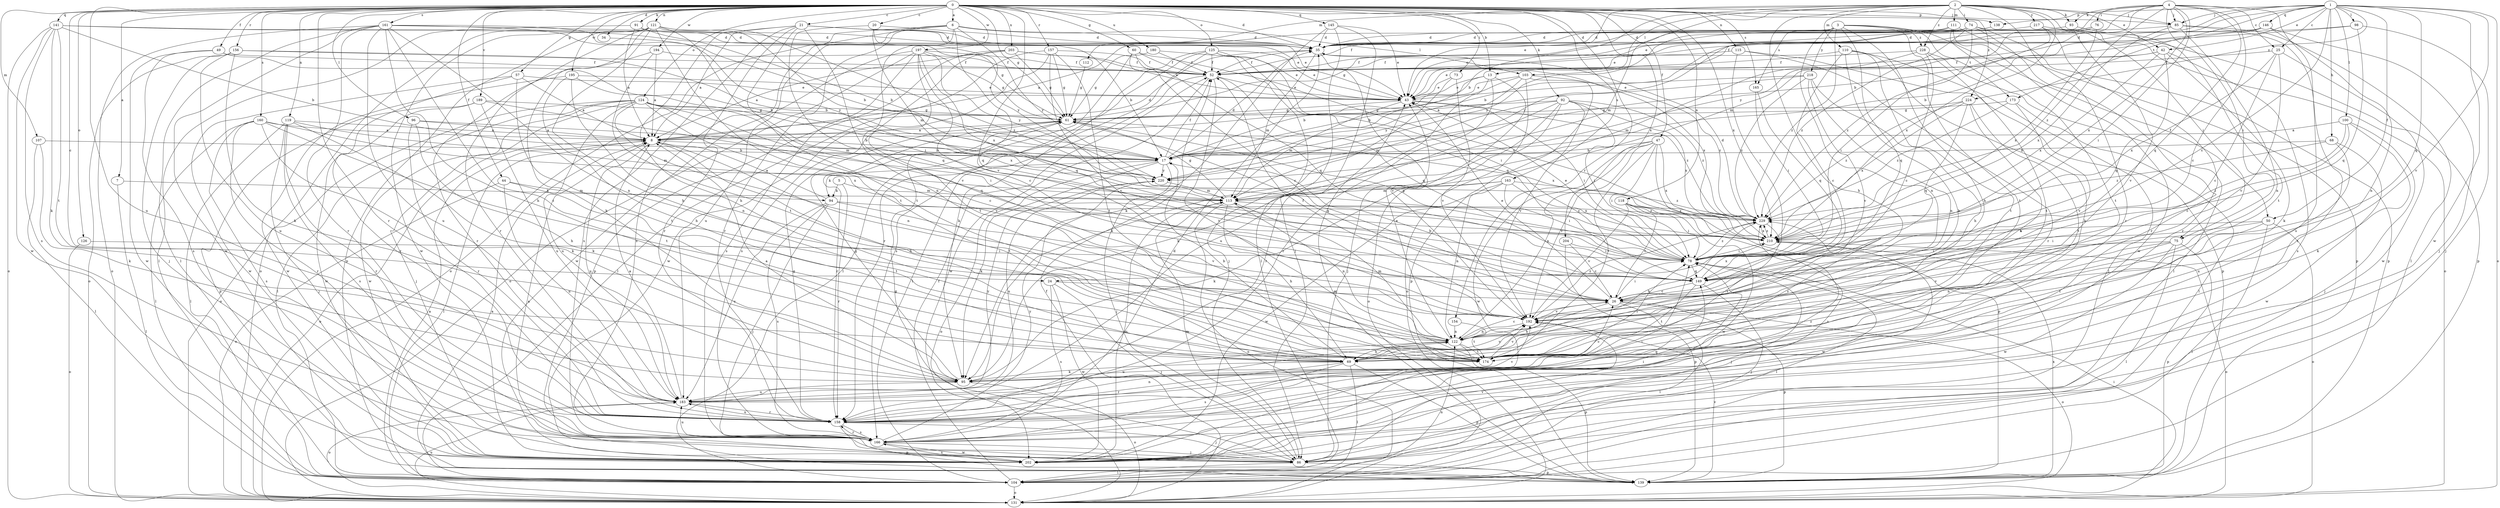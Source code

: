 strict digraph  {
0;
1;
2;
3;
4;
5;
6;
7;
8;
13;
17;
20;
21;
24;
25;
26;
34;
35;
42;
43;
44;
47;
49;
50;
52;
57;
60;
61;
68;
69;
73;
74;
75;
76;
78;
85;
86;
91;
92;
93;
94;
95;
96;
98;
100;
103;
104;
107;
110;
111;
112;
113;
115;
118;
119;
121;
122;
124;
125;
126;
131;
138;
139;
141;
145;
146;
149;
154;
156;
157;
158;
160;
161;
163;
165;
166;
173;
174;
180;
183;
189;
192;
194;
195;
197;
202;
203;
204;
210;
217;
218;
220;
224;
228;
229;
0 -> 6  [label=a];
0 -> 7  [label=a];
0 -> 13  [label=b];
0 -> 20  [label=c];
0 -> 21  [label=c];
0 -> 24  [label=c];
0 -> 34  [label=d];
0 -> 35  [label=d];
0 -> 44  [label=f];
0 -> 47  [label=f];
0 -> 49  [label=f];
0 -> 57  [label=g];
0 -> 60  [label=g];
0 -> 61  [label=g];
0 -> 73  [label=i];
0 -> 85  [label=j];
0 -> 91  [label=k];
0 -> 92  [label=k];
0 -> 96  [label=l];
0 -> 107  [label=m];
0 -> 115  [label=n];
0 -> 118  [label=n];
0 -> 119  [label=n];
0 -> 121  [label=n];
0 -> 124  [label=o];
0 -> 125  [label=o];
0 -> 126  [label=o];
0 -> 138  [label=p];
0 -> 141  [label=q];
0 -> 145  [label=q];
0 -> 154  [label=r];
0 -> 156  [label=r];
0 -> 157  [label=r];
0 -> 158  [label=r];
0 -> 160  [label=s];
0 -> 161  [label=s];
0 -> 163  [label=s];
0 -> 165  [label=s];
0 -> 180  [label=u];
0 -> 183  [label=u];
0 -> 189  [label=v];
0 -> 192  [label=v];
0 -> 194  [label=w];
0 -> 195  [label=w];
0 -> 197  [label=w];
0 -> 203  [label=x];
0 -> 204  [label=x];
0 -> 210  [label=x];
0 -> 224  [label=z];
1 -> 13  [label=b];
1 -> 17  [label=b];
1 -> 24  [label=c];
1 -> 25  [label=c];
1 -> 42  [label=e];
1 -> 50  [label=f];
1 -> 68  [label=h];
1 -> 85  [label=j];
1 -> 98  [label=l];
1 -> 100  [label=l];
1 -> 131  [label=o];
1 -> 138  [label=p];
1 -> 146  [label=q];
1 -> 149  [label=q];
1 -> 173  [label=t];
1 -> 192  [label=v];
1 -> 202  [label=w];
1 -> 224  [label=z];
2 -> 17  [label=b];
2 -> 42  [label=e];
2 -> 43  [label=e];
2 -> 69  [label=h];
2 -> 74  [label=i];
2 -> 75  [label=i];
2 -> 85  [label=j];
2 -> 93  [label=k];
2 -> 103  [label=l];
2 -> 110  [label=m];
2 -> 111  [label=m];
2 -> 112  [label=m];
2 -> 113  [label=m];
2 -> 158  [label=r];
2 -> 210  [label=x];
2 -> 217  [label=y];
2 -> 228  [label=z];
3 -> 8  [label=a];
3 -> 50  [label=f];
3 -> 69  [label=h];
3 -> 122  [label=n];
3 -> 149  [label=q];
3 -> 165  [label=s];
3 -> 173  [label=t];
3 -> 174  [label=t];
3 -> 218  [label=y];
3 -> 228  [label=z];
3 -> 229  [label=z];
4 -> 25  [label=c];
4 -> 26  [label=c];
4 -> 43  [label=e];
4 -> 75  [label=i];
4 -> 76  [label=i];
4 -> 78  [label=i];
4 -> 85  [label=j];
4 -> 93  [label=k];
4 -> 113  [label=m];
4 -> 149  [label=q];
4 -> 166  [label=s];
4 -> 210  [label=x];
4 -> 220  [label=y];
4 -> 229  [label=z];
5 -> 94  [label=k];
5 -> 113  [label=m];
5 -> 158  [label=r];
6 -> 35  [label=d];
6 -> 103  [label=l];
6 -> 131  [label=o];
6 -> 149  [label=q];
6 -> 158  [label=r];
6 -> 166  [label=s];
6 -> 183  [label=u];
6 -> 192  [label=v];
6 -> 220  [label=y];
7 -> 94  [label=k];
7 -> 104  [label=l];
8 -> 17  [label=b];
8 -> 35  [label=d];
8 -> 69  [label=h];
8 -> 104  [label=l];
8 -> 131  [label=o];
8 -> 174  [label=t];
8 -> 183  [label=u];
13 -> 17  [label=b];
13 -> 43  [label=e];
13 -> 86  [label=j];
13 -> 158  [label=r];
13 -> 183  [label=u];
17 -> 35  [label=d];
17 -> 52  [label=f];
17 -> 86  [label=j];
17 -> 94  [label=k];
17 -> 95  [label=k];
17 -> 131  [label=o];
17 -> 220  [label=y];
20 -> 35  [label=d];
20 -> 113  [label=m];
20 -> 149  [label=q];
20 -> 220  [label=y];
21 -> 8  [label=a];
21 -> 17  [label=b];
21 -> 35  [label=d];
21 -> 43  [label=e];
21 -> 69  [label=h];
21 -> 122  [label=n];
21 -> 158  [label=r];
21 -> 166  [label=s];
21 -> 174  [label=t];
24 -> 26  [label=c];
24 -> 86  [label=j];
24 -> 166  [label=s];
24 -> 202  [label=w];
25 -> 26  [label=c];
25 -> 52  [label=f];
25 -> 192  [label=v];
25 -> 202  [label=w];
25 -> 210  [label=x];
26 -> 17  [label=b];
26 -> 43  [label=e];
26 -> 61  [label=g];
26 -> 69  [label=h];
26 -> 78  [label=i];
26 -> 104  [label=l];
26 -> 131  [label=o];
26 -> 139  [label=p];
26 -> 192  [label=v];
34 -> 220  [label=y];
35 -> 52  [label=f];
35 -> 113  [label=m];
35 -> 192  [label=v];
35 -> 210  [label=x];
42 -> 43  [label=e];
42 -> 52  [label=f];
42 -> 95  [label=k];
42 -> 149  [label=q];
42 -> 166  [label=s];
42 -> 210  [label=x];
43 -> 61  [label=g];
43 -> 78  [label=i];
43 -> 113  [label=m];
43 -> 229  [label=z];
44 -> 113  [label=m];
44 -> 131  [label=o];
44 -> 174  [label=t];
44 -> 183  [label=u];
47 -> 17  [label=b];
47 -> 78  [label=i];
47 -> 122  [label=n];
47 -> 139  [label=p];
47 -> 174  [label=t];
47 -> 192  [label=v];
47 -> 202  [label=w];
47 -> 210  [label=x];
49 -> 17  [label=b];
49 -> 52  [label=f];
49 -> 166  [label=s];
49 -> 202  [label=w];
50 -> 78  [label=i];
50 -> 104  [label=l];
50 -> 131  [label=o];
50 -> 174  [label=t];
50 -> 210  [label=x];
52 -> 43  [label=e];
52 -> 104  [label=l];
52 -> 149  [label=q];
52 -> 174  [label=t];
52 -> 202  [label=w];
57 -> 8  [label=a];
57 -> 43  [label=e];
57 -> 158  [label=r];
57 -> 174  [label=t];
57 -> 202  [label=w];
60 -> 26  [label=c];
60 -> 52  [label=f];
60 -> 104  [label=l];
60 -> 149  [label=q];
60 -> 210  [label=x];
61 -> 8  [label=a];
61 -> 158  [label=r];
61 -> 210  [label=x];
68 -> 17  [label=b];
68 -> 183  [label=u];
68 -> 202  [label=w];
68 -> 229  [label=z];
69 -> 17  [label=b];
69 -> 95  [label=k];
69 -> 104  [label=l];
69 -> 139  [label=p];
69 -> 158  [label=r];
69 -> 166  [label=s];
69 -> 192  [label=v];
73 -> 43  [label=e];
73 -> 95  [label=k];
73 -> 192  [label=v];
74 -> 35  [label=d];
74 -> 52  [label=f];
74 -> 61  [label=g];
74 -> 78  [label=i];
74 -> 131  [label=o];
74 -> 139  [label=p];
74 -> 158  [label=r];
74 -> 220  [label=y];
74 -> 229  [label=z];
75 -> 78  [label=i];
75 -> 104  [label=l];
75 -> 122  [label=n];
75 -> 139  [label=p];
75 -> 192  [label=v];
75 -> 202  [label=w];
76 -> 17  [label=b];
76 -> 35  [label=d];
76 -> 210  [label=x];
78 -> 43  [label=e];
78 -> 61  [label=g];
78 -> 86  [label=j];
78 -> 104  [label=l];
78 -> 149  [label=q];
78 -> 229  [label=z];
85 -> 35  [label=d];
85 -> 104  [label=l];
85 -> 122  [label=n];
85 -> 166  [label=s];
85 -> 210  [label=x];
86 -> 8  [label=a];
86 -> 61  [label=g];
86 -> 104  [label=l];
86 -> 113  [label=m];
86 -> 139  [label=p];
86 -> 192  [label=v];
91 -> 8  [label=a];
91 -> 17  [label=b];
91 -> 35  [label=d];
91 -> 104  [label=l];
92 -> 61  [label=g];
92 -> 78  [label=i];
92 -> 95  [label=k];
92 -> 113  [label=m];
92 -> 131  [label=o];
92 -> 158  [label=r];
92 -> 192  [label=v];
92 -> 210  [label=x];
92 -> 229  [label=z];
93 -> 35  [label=d];
93 -> 174  [label=t];
93 -> 192  [label=v];
94 -> 8  [label=a];
94 -> 86  [label=j];
94 -> 166  [label=s];
94 -> 183  [label=u];
94 -> 192  [label=v];
94 -> 229  [label=z];
95 -> 8  [label=a];
95 -> 26  [label=c];
95 -> 61  [label=g];
95 -> 131  [label=o];
95 -> 183  [label=u];
96 -> 8  [label=a];
96 -> 17  [label=b];
96 -> 69  [label=h];
96 -> 158  [label=r];
98 -> 35  [label=d];
98 -> 52  [label=f];
98 -> 86  [label=j];
98 -> 149  [label=q];
100 -> 8  [label=a];
100 -> 26  [label=c];
100 -> 78  [label=i];
100 -> 86  [label=j];
100 -> 95  [label=k];
103 -> 17  [label=b];
103 -> 43  [label=e];
103 -> 131  [label=o];
103 -> 139  [label=p];
103 -> 220  [label=y];
103 -> 229  [label=z];
104 -> 8  [label=a];
104 -> 52  [label=f];
104 -> 122  [label=n];
104 -> 131  [label=o];
107 -> 17  [label=b];
107 -> 95  [label=k];
107 -> 104  [label=l];
110 -> 26  [label=c];
110 -> 52  [label=f];
110 -> 69  [label=h];
110 -> 95  [label=k];
110 -> 104  [label=l];
110 -> 174  [label=t];
111 -> 35  [label=d];
111 -> 139  [label=p];
111 -> 174  [label=t];
111 -> 202  [label=w];
111 -> 220  [label=y];
112 -> 61  [label=g];
113 -> 61  [label=g];
113 -> 69  [label=h];
113 -> 122  [label=n];
113 -> 131  [label=o];
113 -> 229  [label=z];
115 -> 52  [label=f];
115 -> 78  [label=i];
115 -> 139  [label=p];
115 -> 158  [label=r];
118 -> 26  [label=c];
118 -> 78  [label=i];
118 -> 166  [label=s];
118 -> 192  [label=v];
118 -> 202  [label=w];
118 -> 229  [label=z];
119 -> 8  [label=a];
119 -> 86  [label=j];
119 -> 95  [label=k];
119 -> 104  [label=l];
119 -> 113  [label=m];
119 -> 158  [label=r];
119 -> 166  [label=s];
121 -> 35  [label=d];
121 -> 69  [label=h];
121 -> 78  [label=i];
121 -> 95  [label=k];
121 -> 131  [label=o];
121 -> 139  [label=p];
121 -> 158  [label=r];
121 -> 174  [label=t];
121 -> 202  [label=w];
121 -> 210  [label=x];
121 -> 229  [label=z];
122 -> 26  [label=c];
122 -> 43  [label=e];
122 -> 69  [label=h];
122 -> 113  [label=m];
122 -> 139  [label=p];
122 -> 174  [label=t];
122 -> 183  [label=u];
124 -> 26  [label=c];
124 -> 61  [label=g];
124 -> 86  [label=j];
124 -> 104  [label=l];
124 -> 113  [label=m];
124 -> 122  [label=n];
124 -> 131  [label=o];
124 -> 149  [label=q];
124 -> 183  [label=u];
124 -> 192  [label=v];
124 -> 202  [label=w];
125 -> 43  [label=e];
125 -> 52  [label=f];
125 -> 78  [label=i];
125 -> 86  [label=j];
125 -> 95  [label=k];
125 -> 149  [label=q];
125 -> 158  [label=r];
125 -> 166  [label=s];
126 -> 78  [label=i];
126 -> 131  [label=o];
131 -> 52  [label=f];
131 -> 78  [label=i];
131 -> 183  [label=u];
138 -> 43  [label=e];
139 -> 8  [label=a];
139 -> 43  [label=e];
139 -> 192  [label=v];
139 -> 210  [label=x];
141 -> 17  [label=b];
141 -> 35  [label=d];
141 -> 43  [label=e];
141 -> 95  [label=k];
141 -> 131  [label=o];
141 -> 166  [label=s];
141 -> 174  [label=t];
141 -> 202  [label=w];
145 -> 35  [label=d];
145 -> 43  [label=e];
145 -> 86  [label=j];
145 -> 95  [label=k];
145 -> 104  [label=l];
146 -> 17  [label=b];
146 -> 35  [label=d];
146 -> 43  [label=e];
146 -> 86  [label=j];
146 -> 122  [label=n];
149 -> 26  [label=c];
149 -> 86  [label=j];
149 -> 174  [label=t];
149 -> 210  [label=x];
154 -> 122  [label=n];
154 -> 174  [label=t];
156 -> 17  [label=b];
156 -> 52  [label=f];
156 -> 86  [label=j];
156 -> 95  [label=k];
156 -> 131  [label=o];
156 -> 183  [label=u];
157 -> 52  [label=f];
157 -> 61  [label=g];
157 -> 104  [label=l];
157 -> 174  [label=t];
157 -> 192  [label=v];
157 -> 202  [label=w];
158 -> 61  [label=g];
158 -> 78  [label=i];
158 -> 86  [label=j];
158 -> 122  [label=n];
158 -> 139  [label=p];
158 -> 149  [label=q];
158 -> 166  [label=s];
158 -> 183  [label=u];
158 -> 229  [label=z];
160 -> 8  [label=a];
160 -> 95  [label=k];
160 -> 104  [label=l];
160 -> 158  [label=r];
160 -> 166  [label=s];
160 -> 174  [label=t];
160 -> 210  [label=x];
161 -> 17  [label=b];
161 -> 35  [label=d];
161 -> 61  [label=g];
161 -> 69  [label=h];
161 -> 104  [label=l];
161 -> 122  [label=n];
161 -> 131  [label=o];
161 -> 158  [label=r];
161 -> 174  [label=t];
161 -> 183  [label=u];
161 -> 202  [label=w];
163 -> 78  [label=i];
163 -> 95  [label=k];
163 -> 113  [label=m];
163 -> 122  [label=n];
163 -> 202  [label=w];
163 -> 210  [label=x];
163 -> 229  [label=z];
165 -> 78  [label=i];
165 -> 149  [label=q];
166 -> 35  [label=d];
166 -> 86  [label=j];
166 -> 158  [label=r];
166 -> 183  [label=u];
166 -> 202  [label=w];
166 -> 220  [label=y];
173 -> 61  [label=g];
173 -> 104  [label=l];
173 -> 192  [label=v];
173 -> 229  [label=z];
174 -> 78  [label=i];
174 -> 192  [label=v];
174 -> 229  [label=z];
180 -> 43  [label=e];
180 -> 52  [label=f];
180 -> 61  [label=g];
183 -> 8  [label=a];
183 -> 131  [label=o];
183 -> 158  [label=r];
183 -> 192  [label=v];
183 -> 220  [label=y];
189 -> 61  [label=g];
189 -> 78  [label=i];
189 -> 139  [label=p];
189 -> 183  [label=u];
189 -> 202  [label=w];
192 -> 52  [label=f];
192 -> 122  [label=n];
192 -> 229  [label=z];
194 -> 8  [label=a];
194 -> 52  [label=f];
194 -> 158  [label=r];
194 -> 174  [label=t];
195 -> 43  [label=e];
195 -> 69  [label=h];
195 -> 122  [label=n];
195 -> 202  [label=w];
195 -> 210  [label=x];
197 -> 26  [label=c];
197 -> 52  [label=f];
197 -> 61  [label=g];
197 -> 131  [label=o];
197 -> 149  [label=q];
197 -> 166  [label=s];
197 -> 174  [label=t];
197 -> 202  [label=w];
197 -> 220  [label=y];
202 -> 78  [label=i];
202 -> 113  [label=m];
202 -> 166  [label=s];
203 -> 8  [label=a];
203 -> 43  [label=e];
203 -> 52  [label=f];
203 -> 61  [label=g];
203 -> 139  [label=p];
203 -> 166  [label=s];
204 -> 26  [label=c];
204 -> 78  [label=i];
204 -> 139  [label=p];
210 -> 78  [label=i];
210 -> 131  [label=o];
210 -> 202  [label=w];
210 -> 229  [label=z];
217 -> 35  [label=d];
217 -> 139  [label=p];
217 -> 158  [label=r];
217 -> 229  [label=z];
218 -> 8  [label=a];
218 -> 43  [label=e];
218 -> 69  [label=h];
218 -> 122  [label=n];
218 -> 192  [label=v];
218 -> 229  [label=z];
220 -> 113  [label=m];
220 -> 183  [label=u];
224 -> 61  [label=g];
224 -> 69  [label=h];
224 -> 149  [label=q];
224 -> 174  [label=t];
224 -> 210  [label=x];
224 -> 229  [label=z];
228 -> 26  [label=c];
228 -> 52  [label=f];
228 -> 104  [label=l];
228 -> 113  [label=m];
228 -> 174  [label=t];
229 -> 35  [label=d];
229 -> 69  [label=h];
229 -> 174  [label=t];
229 -> 210  [label=x];
}
